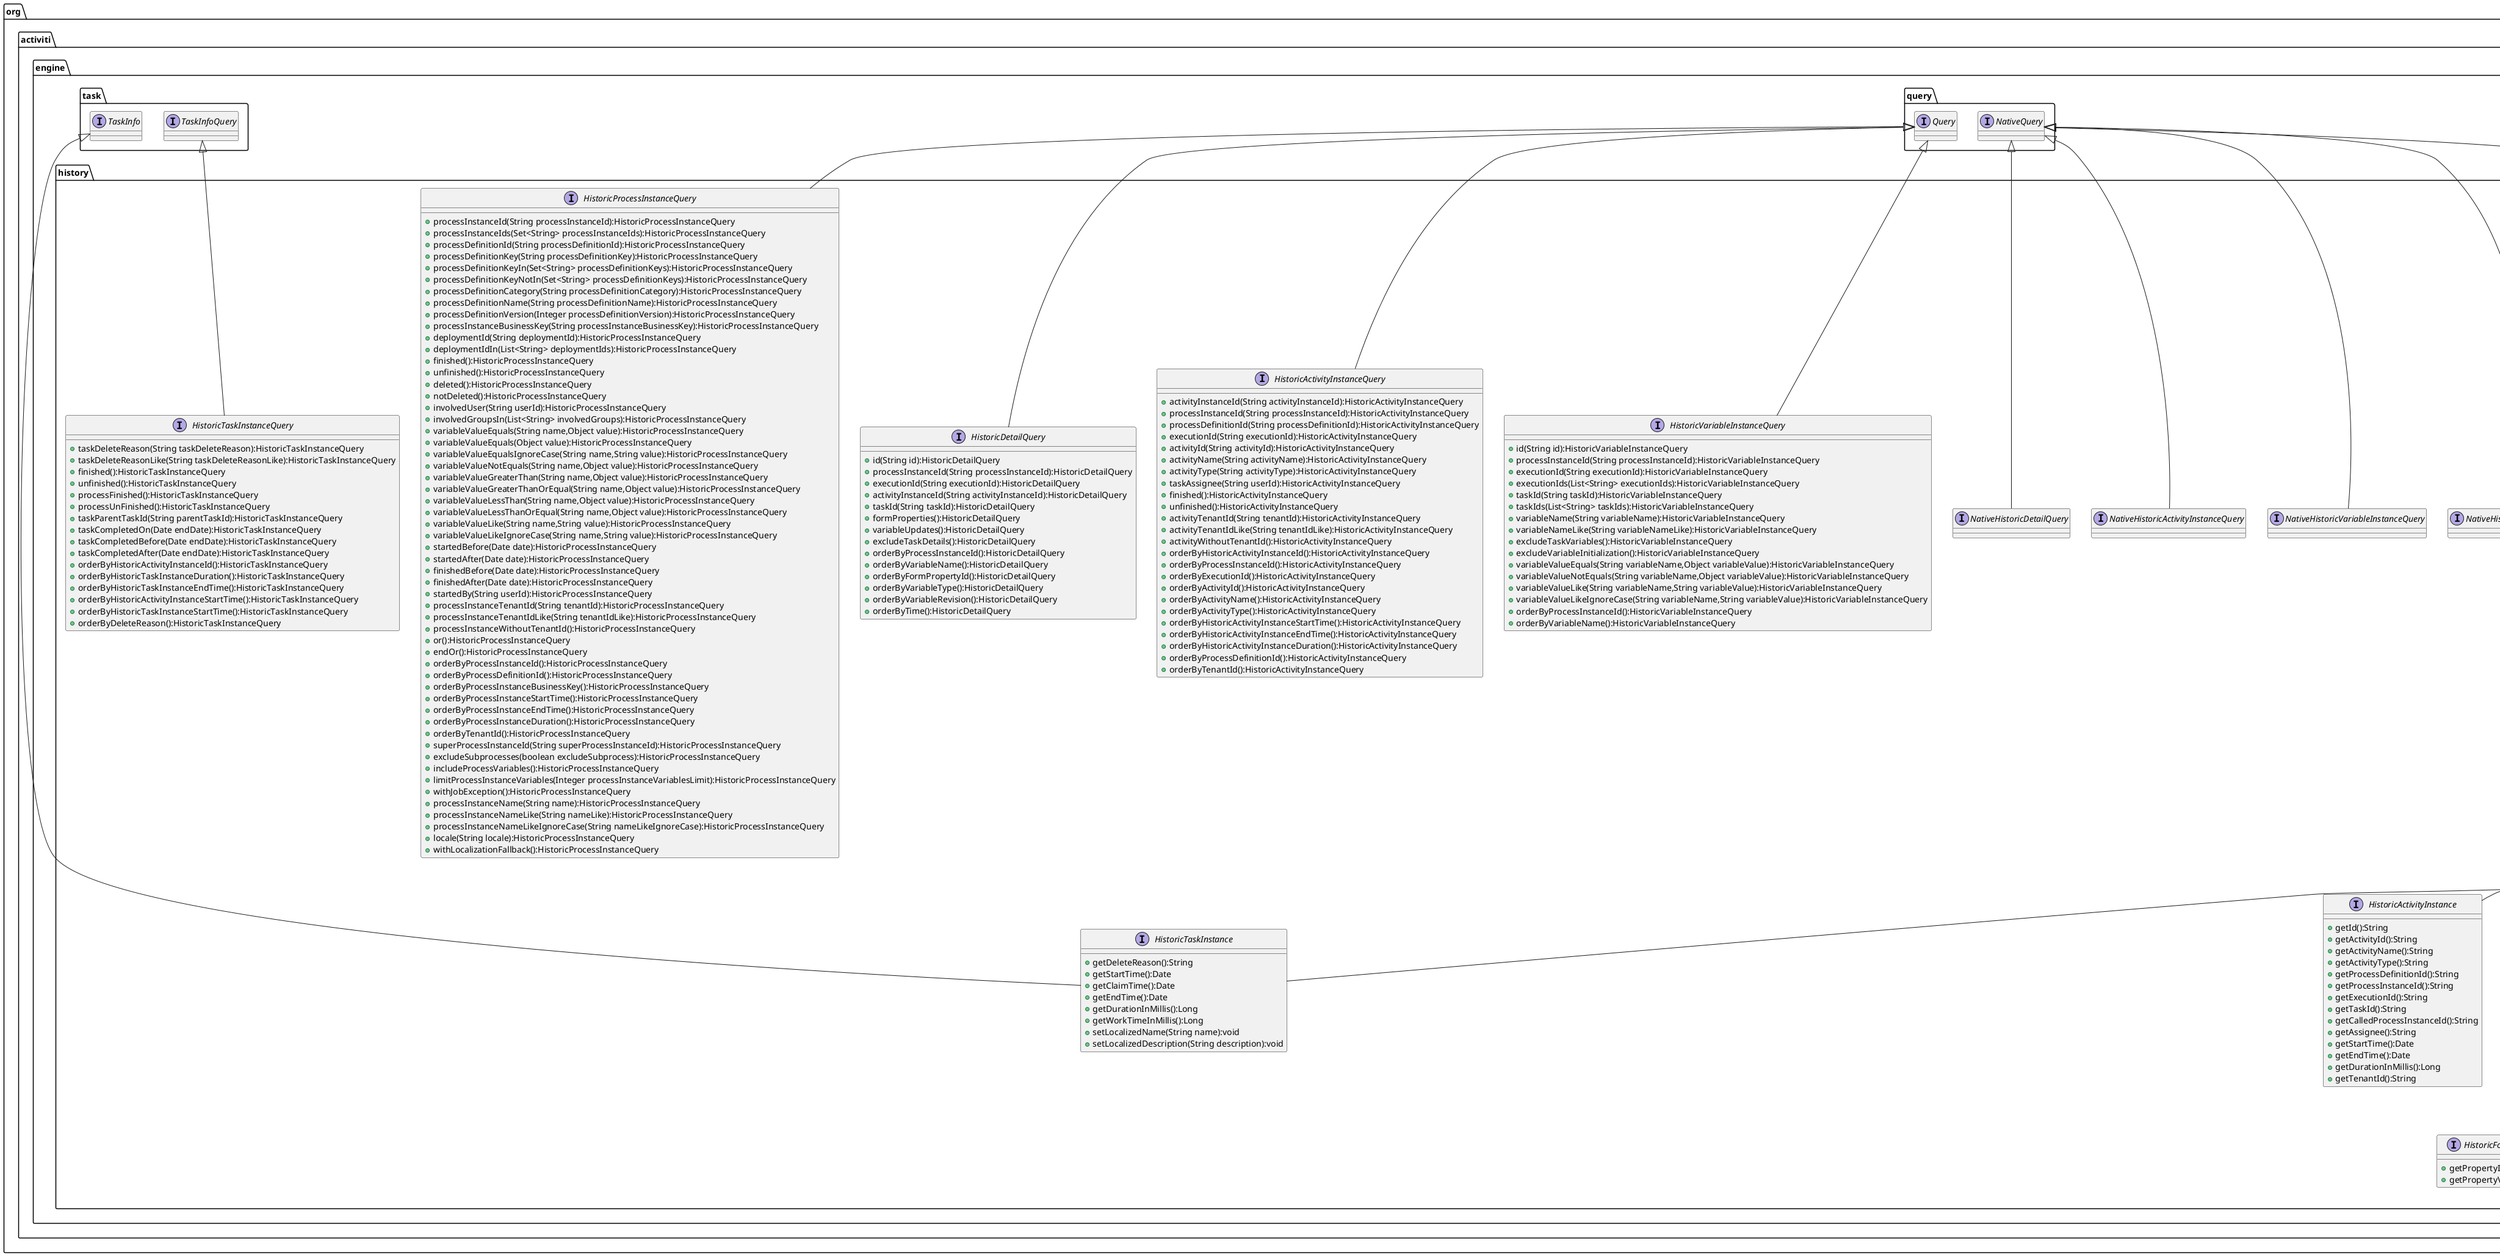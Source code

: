 @startuml
package "org.activiti.engine.history" {
interface HistoricActivityInstance extends HistoricData {
    + getId():String
    + getActivityId():String
    + getActivityName():String
    + getActivityType():String
    + getProcessDefinitionId():String
    + getProcessInstanceId():String
    + getExecutionId():String
    + getTaskId():String
    + getCalledProcessInstanceId():String
    + getAssignee():String
    + getStartTime():Date
    + getEndTime():Date
    + getDurationInMillis():Long
    + getTenantId():String
}

interface HistoricActivityInstanceQuery extends org.activiti.engine.query.Query<HistoricActivityInstanceQuery, HistoricActivityInstance> {
    + activityInstanceId(String activityInstanceId):HistoricActivityInstanceQuery
    + processInstanceId(String processInstanceId):HistoricActivityInstanceQuery
    + processDefinitionId(String processDefinitionId):HistoricActivityInstanceQuery
    + executionId(String executionId):HistoricActivityInstanceQuery
    + activityId(String activityId):HistoricActivityInstanceQuery
    + activityName(String activityName):HistoricActivityInstanceQuery
    + activityType(String activityType):HistoricActivityInstanceQuery
    + taskAssignee(String userId):HistoricActivityInstanceQuery
    + finished():HistoricActivityInstanceQuery
    + unfinished():HistoricActivityInstanceQuery
    + activityTenantId(String tenantId):HistoricActivityInstanceQuery
    + activityTenantIdLike(String tenantIdLike):HistoricActivityInstanceQuery
    + activityWithoutTenantId():HistoricActivityInstanceQuery
    + orderByHistoricActivityInstanceId():HistoricActivityInstanceQuery
    + orderByProcessInstanceId():HistoricActivityInstanceQuery
    + orderByExecutionId():HistoricActivityInstanceQuery
    + orderByActivityId():HistoricActivityInstanceQuery
    + orderByActivityName():HistoricActivityInstanceQuery
    + orderByActivityType():HistoricActivityInstanceQuery
    + orderByHistoricActivityInstanceStartTime():HistoricActivityInstanceQuery
    + orderByHistoricActivityInstanceEndTime():HistoricActivityInstanceQuery
    + orderByHistoricActivityInstanceDuration():HistoricActivityInstanceQuery
    + orderByProcessDefinitionId():HistoricActivityInstanceQuery
    + orderByTenantId():HistoricActivityInstanceQuery
}

interface HistoricData {
    + getTime():Date
}

interface HistoricDetail extends HistoricData {
    + getId():String
    + getProcessInstanceId():String
    + getActivityInstanceId():String
    + getExecutionId():String
    + getTaskId():String
    + getTime():Date
}

interface HistoricDetailQuery extends org.activiti.engine.query.Query<HistoricDetailQuery,HistoricDetail> {
    + id(String id):HistoricDetailQuery
    + processInstanceId(String processInstanceId):HistoricDetailQuery
    + executionId(String executionId):HistoricDetailQuery
    + activityInstanceId(String activityInstanceId):HistoricDetailQuery
    + taskId(String taskId):HistoricDetailQuery
    + formProperties():HistoricDetailQuery
    + variableUpdates():HistoricDetailQuery
    + excludeTaskDetails():HistoricDetailQuery
    + orderByProcessInstanceId():HistoricDetailQuery
    + orderByVariableName():HistoricDetailQuery
    + orderByFormPropertyId():HistoricDetailQuery
    + orderByVariableType():HistoricDetailQuery
    + orderByVariableRevision():HistoricDetailQuery
    + orderByTime():HistoricDetailQuery
}
interface HistoricFormProperty extends HistoricDetail {
    + getPropertyId():String
    + getPropertyValue():String
}
interface HistoricIdentityLink {
    + getType():String
    + getUserId():String
    + getGroupId():String
    + getTaskId():String
    + getProcessInstanceId():String
}
interface HistoricProcessInstance {
    + getId():String
    + getBusinessKey():String
    + getProcessDefinitionId():String
    + getProcessDefinitionName():String
    + getProcessDefinitionKey():String
    + getProcessDefinitionVersion():Integer
    + getDeploymentId():String
    + getStartTime():Date
    + getEndTime():Date
    + getDurationInMillis():Long
    + getEndActivityId():String
    + getStartUserId():String
    + getStartActivityId():String
    + getDeleteReason():String
    + getSuperProcessInstanceId():String
    + getTenantId():String
    + getName():String
    + getDescription():String
    + setLocalizedName(String name):void
    + setLocalizedDescription(String description):void
    + getProcessVariables():Map<String,Object>
}

interface HistoricProcessInstanceQuery extends org.activiti.engine.query.Query<HistoricProcessInstanceQuery,HistoricProcessInstance> {
    + processInstanceId(String processInstanceId):HistoricProcessInstanceQuery
    + processInstanceIds(Set<String> processInstanceIds):HistoricProcessInstanceQuery
    + processDefinitionId(String processDefinitionId):HistoricProcessInstanceQuery
    + processDefinitionKey(String processDefinitionKey):HistoricProcessInstanceQuery
    + processDefinitionKeyIn(Set<String> processDefinitionKeys):HistoricProcessInstanceQuery
    + processDefinitionKeyNotIn(Set<String> processDefinitionKeys):HistoricProcessInstanceQuery
    + processDefinitionCategory(String processDefinitionCategory):HistoricProcessInstanceQuery
    + processDefinitionName(String processDefinitionName):HistoricProcessInstanceQuery
    + processDefinitionVersion(Integer processDefinitionVersion):HistoricProcessInstanceQuery
    + processInstanceBusinessKey(String processInstanceBusinessKey):HistoricProcessInstanceQuery
    + deploymentId(String deploymentId):HistoricProcessInstanceQuery
    + deploymentIdIn(List<String> deploymentIds):HistoricProcessInstanceQuery
    + finished():HistoricProcessInstanceQuery
    + unfinished():HistoricProcessInstanceQuery
    + deleted():HistoricProcessInstanceQuery
    + notDeleted():HistoricProcessInstanceQuery
    + involvedUser(String userId):HistoricProcessInstanceQuery
    + involvedGroupsIn(List<String> involvedGroups):HistoricProcessInstanceQuery
    + variableValueEquals(String name,Object value):HistoricProcessInstanceQuery
    + variableValueEquals(Object value):HistoricProcessInstanceQuery
    + variableValueEqualsIgnoreCase(String name,String value):HistoricProcessInstanceQuery
    + variableValueNotEquals(String name,Object value):HistoricProcessInstanceQuery
    + variableValueGreaterThan(String name,Object value):HistoricProcessInstanceQuery
    + variableValueGreaterThanOrEqual(String name,Object value):HistoricProcessInstanceQuery
    + variableValueLessThan(String name,Object value):HistoricProcessInstanceQuery
    + variableValueLessThanOrEqual(String name,Object value):HistoricProcessInstanceQuery
    + variableValueLike(String name,String value):HistoricProcessInstanceQuery
    + variableValueLikeIgnoreCase(String name,String value):HistoricProcessInstanceQuery
    + startedBefore(Date date):HistoricProcessInstanceQuery
    + startedAfter(Date date):HistoricProcessInstanceQuery
    + finishedBefore(Date date):HistoricProcessInstanceQuery
    + finishedAfter(Date date):HistoricProcessInstanceQuery
    + startedBy(String userId):HistoricProcessInstanceQuery
    + processInstanceTenantId(String tenantId):HistoricProcessInstanceQuery
    + processInstanceTenantIdLike(String tenantIdLike):HistoricProcessInstanceQuery
    + processInstanceWithoutTenantId():HistoricProcessInstanceQuery
    + or():HistoricProcessInstanceQuery
    + endOr():HistoricProcessInstanceQuery
    + orderByProcessInstanceId():HistoricProcessInstanceQuery
    + orderByProcessDefinitionId():HistoricProcessInstanceQuery
    + orderByProcessInstanceBusinessKey():HistoricProcessInstanceQuery
    + orderByProcessInstanceStartTime():HistoricProcessInstanceQuery
    + orderByProcessInstanceEndTime():HistoricProcessInstanceQuery
    + orderByProcessInstanceDuration():HistoricProcessInstanceQuery
    + orderByTenantId():HistoricProcessInstanceQuery
    + superProcessInstanceId(String superProcessInstanceId):HistoricProcessInstanceQuery
    + excludeSubprocesses(boolean excludeSubprocess):HistoricProcessInstanceQuery
    + includeProcessVariables():HistoricProcessInstanceQuery
    + limitProcessInstanceVariables(Integer processInstanceVariablesLimit):HistoricProcessInstanceQuery
    + withJobException():HistoricProcessInstanceQuery
    + processInstanceName(String name):HistoricProcessInstanceQuery
    + processInstanceNameLike(String nameLike):HistoricProcessInstanceQuery
    + processInstanceNameLikeIgnoreCase(String nameLikeIgnoreCase):HistoricProcessInstanceQuery
    + locale(String locale):HistoricProcessInstanceQuery
    + withLocalizationFallback():HistoricProcessInstanceQuery
}

interface HistoricTaskInstance extends org.activiti.engine.task.TaskInfo,HistoricData {
    + getDeleteReason():String
    + getStartTime():Date
    + getClaimTime():Date
    + getEndTime():Date
    + getDurationInMillis():Long
    + getWorkTimeInMillis():Long
    + setLocalizedName(String name):void
    + setLocalizedDescription(String description):void

}
interface HistoricTaskInstanceQuery extends org.activiti.engine.task.TaskInfoQuery<HistoricTaskInstanceQuery,HistoricTaskInstance> {
    + taskDeleteReason(String taskDeleteReason):HistoricTaskInstanceQuery
    + taskDeleteReasonLike(String taskDeleteReasonLike):HistoricTaskInstanceQuery
    + finished():HistoricTaskInstanceQuery
    + unfinished():HistoricTaskInstanceQuery
    + processFinished():HistoricTaskInstanceQuery
    + processUnFinished():HistoricTaskInstanceQuery
    + taskParentTaskId(String parentTaskId):HistoricTaskInstanceQuery
    + taskCompletedOn(Date endDate):HistoricTaskInstanceQuery
    + taskCompletedBefore(Date endDate):HistoricTaskInstanceQuery
    + taskCompletedAfter(Date endDate):HistoricTaskInstanceQuery
    + orderByHistoricActivityInstanceId():HistoricTaskInstanceQuery
    + orderByHistoricTaskInstanceDuration():HistoricTaskInstanceQuery
    + orderByHistoricTaskInstanceEndTime():HistoricTaskInstanceQuery
    + orderByHistoricActivityInstanceStartTime():HistoricTaskInstanceQuery
    + orderByHistoricTaskInstanceStartTime():HistoricTaskInstanceQuery
    + orderByDeleteReason():HistoricTaskInstanceQuery
}
interface HistoricVariableInstance extends HistoricData {
    + getId():String
    + getVariableName():String
    + getVariableTypeName():String
    + getValue():Object
    + getProcessInstanceId():String
    + getTaskId():String
    + getCreateTime():Date
    + getLastUpdatedTIme():Date
}
interface HistoricVariableInstanceQuery extends org.activiti.engine.query.Query<HistoricVariableInstanceQuery,HistoricVariableInstance> {
    + id(String id):HistoricVariableInstanceQuery
    + processInstanceId(String processInstanceId):HistoricVariableInstanceQuery
    + executionId(String executionId):HistoricVariableInstanceQuery
    + executionIds(List<String> executionIds):HistoricVariableInstanceQuery
    + taskId(String taskId):HistoricVariableInstanceQuery
    + taskIds(List<String> taskIds):HistoricVariableInstanceQuery
    + variableName(String variableName):HistoricVariableInstanceQuery
    + variableNameLike(String variableNameLike):HistoricVariableInstanceQuery
    + excludeTaskVariables():HistoricVariableInstanceQuery
    + excludeVariableInitialization():HistoricVariableInstanceQuery
    + variableValueEquals(String variableName,Object variableValue):HistoricVariableInstanceQuery
    + variableValueNotEquals(String variableName,Object variableValue):HistoricVariableInstanceQuery
    + variableValueLike(String variableName,String variableValue):HistoricVariableInstanceQuery
    + variableValueLikeIgnoreCase(String variableName,String variableValue):HistoricVariableInstanceQuery
    + orderByProcessInstanceId():HistoricVariableInstanceQuery
    + orderByVariableName():HistoricVariableInstanceQuery
}
interface HistoricVariableUpdate extends HistoricDetail {
    + getVariableName():String
    + getVariableTypeName():String
    + getValue():Object
    + getRevision():int
}
interface NativeHistoricActivityInstanceQuery extends org.activiti.engine.query.NativeQuery<NativeHistoricActivityInstanceQuery,HistoricActivityInstance> {
}
interface NativeHistoricDetailQuery extends org.activiti.engine.query.NativeQuery<NativeHistoricDetailQuery,HistoricDetail> {
}
interface NativeHistoricProcessInstanceQuery extends org.activiti.engine.query.NativeQuery<NativeHistoricProcessInstanceQuery,HistoricProcessInstance> {
}
interface NativeHistoricTaskInstanceQuery extends org.activiti.engine.query.NativeQuery<NativeHistoricTaskInstanceQuery,HistoricTaskInstance> {
}
interface NativeHistoricVariableInstanceQuery extends org.activiti.engine.query.NativeQuery<NativeHistoricVariableInstanceQuery,HistoricVariableInstance> {
}
interface ProcessInstanceHistoryLog {
    + getId():String
    + getBusinessKey():String
    + getProcessDefinitionId():String
    + getStartTime():Date
    + getEndTime():Date
    + getDurationInMillis():Long
    + getStartUserId():String
    + getStartActivityId():String
    + getDeleteReason():String
    + getSuperProcessInstanceId():String
    + getTenantId():String
    + getHistoricData():List<HistoricData>
}
interface ProcessInstanceHistoryLogQuery {
    + includeTasks():ProcessInstanceHistoryLogQuery
    + includeActivities():ProcessInstanceHistoryLog
    + includeVariables():ProcessInstanceHistoryLogQuery
    + includeComments():ProcessInstanceHistoryLog
    + includeVariableUpdates():ProcessInstanceHistoryLogQuery
    + includeFormProperties():ProcessInstanceHistoryLog
    + singleResult():ProcessInstanceHistoryLogQuery
}
}
/' package finished '/
@enduml
